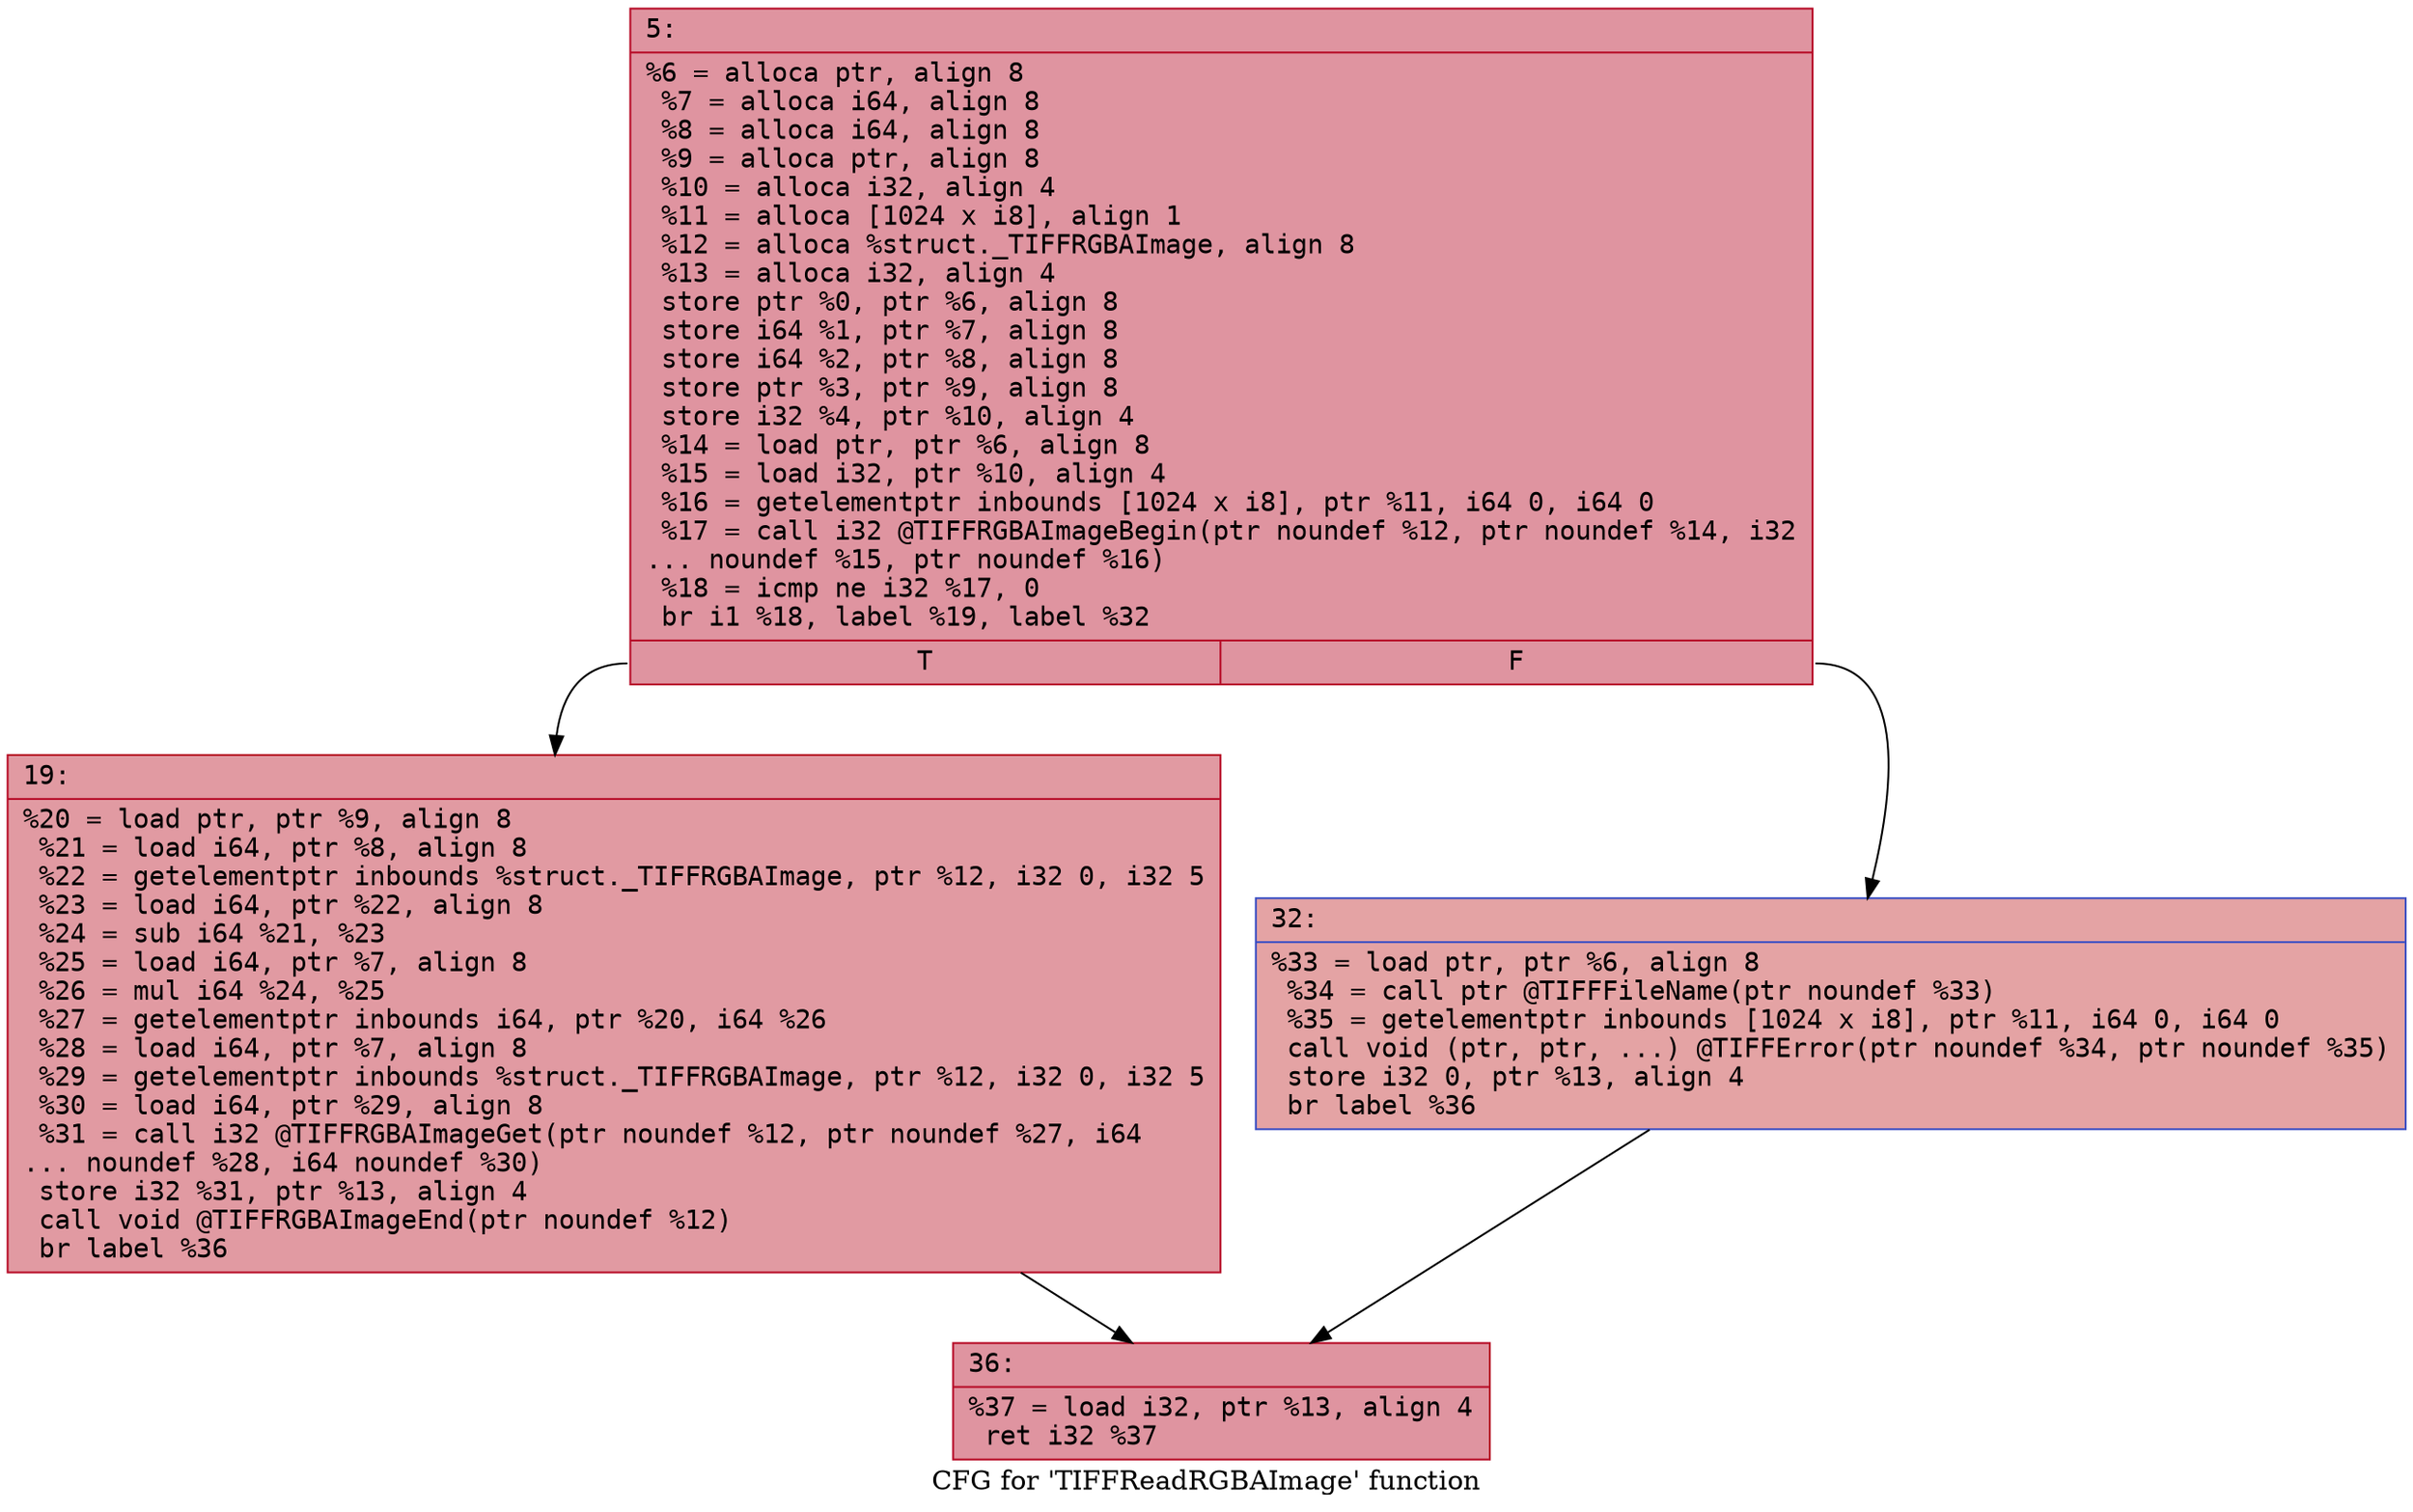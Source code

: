 digraph "CFG for 'TIFFReadRGBAImage' function" {
	label="CFG for 'TIFFReadRGBAImage' function";

	Node0x600002a2ca00 [shape=record,color="#b70d28ff", style=filled, fillcolor="#b70d2870" fontname="Courier",label="{5:\l|  %6 = alloca ptr, align 8\l  %7 = alloca i64, align 8\l  %8 = alloca i64, align 8\l  %9 = alloca ptr, align 8\l  %10 = alloca i32, align 4\l  %11 = alloca [1024 x i8], align 1\l  %12 = alloca %struct._TIFFRGBAImage, align 8\l  %13 = alloca i32, align 4\l  store ptr %0, ptr %6, align 8\l  store i64 %1, ptr %7, align 8\l  store i64 %2, ptr %8, align 8\l  store ptr %3, ptr %9, align 8\l  store i32 %4, ptr %10, align 4\l  %14 = load ptr, ptr %6, align 8\l  %15 = load i32, ptr %10, align 4\l  %16 = getelementptr inbounds [1024 x i8], ptr %11, i64 0, i64 0\l  %17 = call i32 @TIFFRGBAImageBegin(ptr noundef %12, ptr noundef %14, i32\l... noundef %15, ptr noundef %16)\l  %18 = icmp ne i32 %17, 0\l  br i1 %18, label %19, label %32\l|{<s0>T|<s1>F}}"];
	Node0x600002a2ca00:s0 -> Node0x600002a2ca50[tooltip="5 -> 19\nProbability 62.50%" ];
	Node0x600002a2ca00:s1 -> Node0x600002a2caa0[tooltip="5 -> 32\nProbability 37.50%" ];
	Node0x600002a2ca50 [shape=record,color="#b70d28ff", style=filled, fillcolor="#bb1b2c70" fontname="Courier",label="{19:\l|  %20 = load ptr, ptr %9, align 8\l  %21 = load i64, ptr %8, align 8\l  %22 = getelementptr inbounds %struct._TIFFRGBAImage, ptr %12, i32 0, i32 5\l  %23 = load i64, ptr %22, align 8\l  %24 = sub i64 %21, %23\l  %25 = load i64, ptr %7, align 8\l  %26 = mul i64 %24, %25\l  %27 = getelementptr inbounds i64, ptr %20, i64 %26\l  %28 = load i64, ptr %7, align 8\l  %29 = getelementptr inbounds %struct._TIFFRGBAImage, ptr %12, i32 0, i32 5\l  %30 = load i64, ptr %29, align 8\l  %31 = call i32 @TIFFRGBAImageGet(ptr noundef %12, ptr noundef %27, i64\l... noundef %28, i64 noundef %30)\l  store i32 %31, ptr %13, align 4\l  call void @TIFFRGBAImageEnd(ptr noundef %12)\l  br label %36\l}"];
	Node0x600002a2ca50 -> Node0x600002a2caf0[tooltip="19 -> 36\nProbability 100.00%" ];
	Node0x600002a2caa0 [shape=record,color="#3d50c3ff", style=filled, fillcolor="#c32e3170" fontname="Courier",label="{32:\l|  %33 = load ptr, ptr %6, align 8\l  %34 = call ptr @TIFFFileName(ptr noundef %33)\l  %35 = getelementptr inbounds [1024 x i8], ptr %11, i64 0, i64 0\l  call void (ptr, ptr, ...) @TIFFError(ptr noundef %34, ptr noundef %35)\l  store i32 0, ptr %13, align 4\l  br label %36\l}"];
	Node0x600002a2caa0 -> Node0x600002a2caf0[tooltip="32 -> 36\nProbability 100.00%" ];
	Node0x600002a2caf0 [shape=record,color="#b70d28ff", style=filled, fillcolor="#b70d2870" fontname="Courier",label="{36:\l|  %37 = load i32, ptr %13, align 4\l  ret i32 %37\l}"];
}
